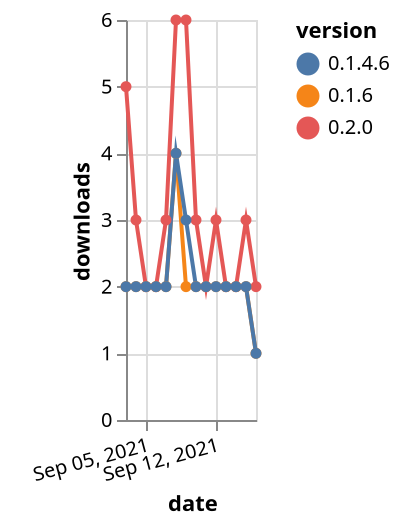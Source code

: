 {"$schema": "https://vega.github.io/schema/vega-lite/v5.json", "description": "A simple bar chart with embedded data.", "data": {"values": [{"date": "2021-09-03", "total": 4578, "delta": 5, "version": "0.2.0"}, {"date": "2021-09-04", "total": 4581, "delta": 3, "version": "0.2.0"}, {"date": "2021-09-05", "total": 4583, "delta": 2, "version": "0.2.0"}, {"date": "2021-09-06", "total": 4585, "delta": 2, "version": "0.2.0"}, {"date": "2021-09-07", "total": 4588, "delta": 3, "version": "0.2.0"}, {"date": "2021-09-08", "total": 4594, "delta": 6, "version": "0.2.0"}, {"date": "2021-09-09", "total": 4600, "delta": 6, "version": "0.2.0"}, {"date": "2021-09-10", "total": 4603, "delta": 3, "version": "0.2.0"}, {"date": "2021-09-11", "total": 4605, "delta": 2, "version": "0.2.0"}, {"date": "2021-09-12", "total": 4608, "delta": 3, "version": "0.2.0"}, {"date": "2021-09-13", "total": 4610, "delta": 2, "version": "0.2.0"}, {"date": "2021-09-14", "total": 4612, "delta": 2, "version": "0.2.0"}, {"date": "2021-09-15", "total": 4615, "delta": 3, "version": "0.2.0"}, {"date": "2021-09-16", "total": 4617, "delta": 2, "version": "0.2.0"}, {"date": "2021-09-03", "total": 2590, "delta": 2, "version": "0.1.6"}, {"date": "2021-09-04", "total": 2592, "delta": 2, "version": "0.1.6"}, {"date": "2021-09-05", "total": 2594, "delta": 2, "version": "0.1.6"}, {"date": "2021-09-06", "total": 2596, "delta": 2, "version": "0.1.6"}, {"date": "2021-09-07", "total": 2598, "delta": 2, "version": "0.1.6"}, {"date": "2021-09-08", "total": 2602, "delta": 4, "version": "0.1.6"}, {"date": "2021-09-09", "total": 2604, "delta": 2, "version": "0.1.6"}, {"date": "2021-09-10", "total": 2606, "delta": 2, "version": "0.1.6"}, {"date": "2021-09-11", "total": 2608, "delta": 2, "version": "0.1.6"}, {"date": "2021-09-12", "total": 2610, "delta": 2, "version": "0.1.6"}, {"date": "2021-09-13", "total": 2612, "delta": 2, "version": "0.1.6"}, {"date": "2021-09-14", "total": 2614, "delta": 2, "version": "0.1.6"}, {"date": "2021-09-15", "total": 2616, "delta": 2, "version": "0.1.6"}, {"date": "2021-09-16", "total": 2617, "delta": 1, "version": "0.1.6"}, {"date": "2021-09-03", "total": 3199, "delta": 2, "version": "0.1.4.6"}, {"date": "2021-09-04", "total": 3201, "delta": 2, "version": "0.1.4.6"}, {"date": "2021-09-05", "total": 3203, "delta": 2, "version": "0.1.4.6"}, {"date": "2021-09-06", "total": 3205, "delta": 2, "version": "0.1.4.6"}, {"date": "2021-09-07", "total": 3207, "delta": 2, "version": "0.1.4.6"}, {"date": "2021-09-08", "total": 3211, "delta": 4, "version": "0.1.4.6"}, {"date": "2021-09-09", "total": 3214, "delta": 3, "version": "0.1.4.6"}, {"date": "2021-09-10", "total": 3216, "delta": 2, "version": "0.1.4.6"}, {"date": "2021-09-11", "total": 3218, "delta": 2, "version": "0.1.4.6"}, {"date": "2021-09-12", "total": 3220, "delta": 2, "version": "0.1.4.6"}, {"date": "2021-09-13", "total": 3222, "delta": 2, "version": "0.1.4.6"}, {"date": "2021-09-14", "total": 3224, "delta": 2, "version": "0.1.4.6"}, {"date": "2021-09-15", "total": 3226, "delta": 2, "version": "0.1.4.6"}, {"date": "2021-09-16", "total": 3227, "delta": 1, "version": "0.1.4.6"}]}, "width": "container", "mark": {"type": "line", "point": {"filled": true}}, "encoding": {"x": {"field": "date", "type": "temporal", "timeUnit": "yearmonthdate", "title": "date", "axis": {"labelAngle": -15}}, "y": {"field": "delta", "type": "quantitative", "title": "downloads"}, "color": {"field": "version", "type": "nominal"}, "tooltip": {"field": "delta"}}}